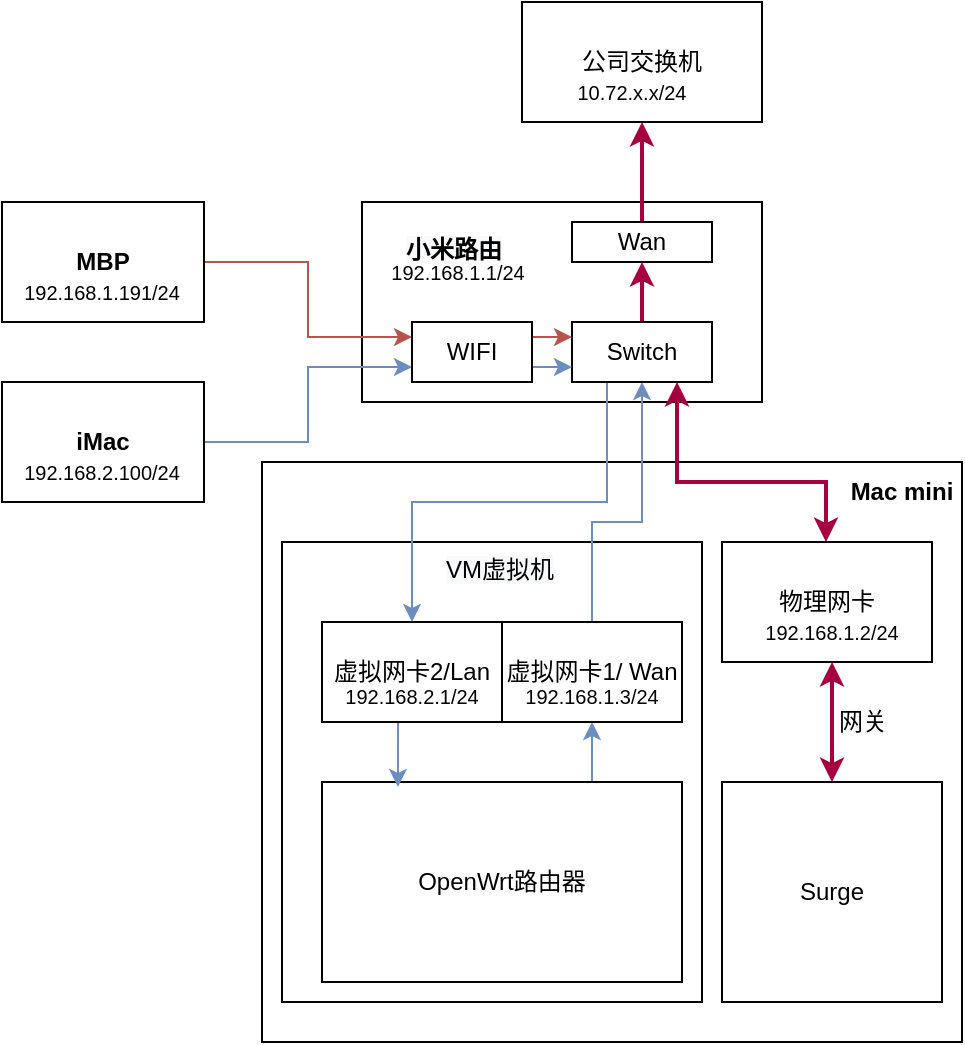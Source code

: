 <mxfile version="18.1.3" type="github">
  <diagram id="gWK721VWxHHNCW9p0_ts" name="Page-1">
    <mxGraphModel dx="722" dy="549" grid="1" gridSize="10" guides="1" tooltips="1" connect="1" arrows="1" fold="1" page="1" pageScale="1" pageWidth="850" pageHeight="1100" math="0" shadow="0">
      <root>
        <mxCell id="0" />
        <mxCell id="1" parent="0" />
        <mxCell id="YrRpA6pv-Kg-ljf40S_Z-31" value="" style="rounded=0;whiteSpace=wrap;html=1;" parent="1" vertex="1">
          <mxGeometry x="250" y="170" width="200" height="100" as="geometry" />
        </mxCell>
        <mxCell id="YrRpA6pv-Kg-ljf40S_Z-32" value="" style="whiteSpace=wrap;html=1;rounded=0;" parent="1" vertex="1">
          <mxGeometry x="200" y="300" width="350" height="290" as="geometry" />
        </mxCell>
        <mxCell id="YrRpA6pv-Kg-ljf40S_Z-34" value="公司交换机" style="whiteSpace=wrap;html=1;rounded=0;" parent="1" vertex="1">
          <mxGeometry x="330" y="70" width="120" height="60" as="geometry" />
        </mxCell>
        <mxCell id="YrRpA6pv-Kg-ljf40S_Z-37" value="Surge" style="rounded=0;whiteSpace=wrap;html=1;" parent="1" vertex="1">
          <mxGeometry x="430" y="460" width="110" height="110" as="geometry" />
        </mxCell>
        <mxCell id="YrRpA6pv-Kg-ljf40S_Z-38" value="" style="rounded=0;whiteSpace=wrap;html=1;" parent="1" vertex="1">
          <mxGeometry x="210" y="340" width="210" height="230" as="geometry" />
        </mxCell>
        <mxCell id="YrRpA6pv-Kg-ljf40S_Z-39" value="&lt;span style=&quot;caret-color: rgb(0, 0, 0); color: rgb(0, 0, 0); font-family: Helvetica; font-size: 12px; font-style: normal; font-variant-caps: normal; letter-spacing: normal; text-align: center; text-indent: 0px; text-transform: none; word-spacing: 0px; -webkit-text-stroke-width: 0px; background-color: rgb(248, 249, 250); text-decoration: none; float: none; display: inline !important;&quot;&gt;VM虚拟机&lt;/span&gt;" style="text;whiteSpace=wrap;html=1;fontStyle=0" parent="1" vertex="1">
          <mxGeometry x="290" y="340" width="65" height="30" as="geometry" />
        </mxCell>
        <mxCell id="d61wTnl6LTkN8rs3XpX--5" style="edgeStyle=orthogonalEdgeStyle;rounded=0;orthogonalLoop=1;jettySize=auto;html=1;exitX=0.75;exitY=0;exitDx=0;exitDy=0;entryX=0.5;entryY=1;entryDx=0;entryDy=0;fillColor=#dae8fc;strokeColor=#6c8ebf;" edge="1" parent="1" source="YrRpA6pv-Kg-ljf40S_Z-41" target="YrRpA6pv-Kg-ljf40S_Z-51">
          <mxGeometry relative="1" as="geometry" />
        </mxCell>
        <mxCell id="YrRpA6pv-Kg-ljf40S_Z-41" value="&lt;span style=&quot;&quot;&gt;OpenWrt路由器&lt;/span&gt;" style="rounded=0;whiteSpace=wrap;html=1;" parent="1" vertex="1">
          <mxGeometry x="230" y="460" width="180" height="100" as="geometry" />
        </mxCell>
        <mxCell id="YrRpA6pv-Kg-ljf40S_Z-46" value="网关" style="text;html=1;align=center;verticalAlign=middle;resizable=0;points=[];autosize=1;strokeColor=none;fillColor=none;" parent="1" vertex="1">
          <mxGeometry x="480" y="420" width="40" height="20" as="geometry" />
        </mxCell>
        <mxCell id="d61wTnl6LTkN8rs3XpX--20" style="edgeStyle=orthogonalEdgeStyle;rounded=0;orthogonalLoop=1;jettySize=auto;html=1;entryX=0;entryY=0.75;entryDx=0;entryDy=0;fillColor=#dae8fc;strokeColor=#6c8ebf;" edge="1" parent="1" source="YrRpA6pv-Kg-ljf40S_Z-49" target="d61wTnl6LTkN8rs3XpX--18">
          <mxGeometry relative="1" as="geometry" />
        </mxCell>
        <mxCell id="YrRpA6pv-Kg-ljf40S_Z-49" value="iMac" style="rounded=0;whiteSpace=wrap;html=1;fontStyle=1" parent="1" vertex="1">
          <mxGeometry x="70" y="260" width="101" height="60" as="geometry" />
        </mxCell>
        <mxCell id="d61wTnl6LTkN8rs3XpX--55" style="edgeStyle=orthogonalEdgeStyle;rounded=0;orthogonalLoop=1;jettySize=auto;html=1;exitX=0.5;exitY=0;exitDx=0;exitDy=0;fontSize=10;startArrow=none;startFill=0;strokeWidth=1;fillColor=#dae8fc;strokeColor=#6c8ebf;" edge="1" parent="1" source="YrRpA6pv-Kg-ljf40S_Z-51" target="d61wTnl6LTkN8rs3XpX--14">
          <mxGeometry relative="1" as="geometry">
            <Array as="points">
              <mxPoint x="365" y="330" />
              <mxPoint x="390" y="330" />
            </Array>
          </mxGeometry>
        </mxCell>
        <mxCell id="YrRpA6pv-Kg-ljf40S_Z-51" value="虚拟网卡1/ Wan" style="whiteSpace=wrap;html=1;rounded=0;" parent="1" vertex="1">
          <mxGeometry x="320" y="380" width="90" height="50" as="geometry" />
        </mxCell>
        <mxCell id="d61wTnl6LTkN8rs3XpX--4" style="edgeStyle=orthogonalEdgeStyle;rounded=0;orthogonalLoop=1;jettySize=auto;html=1;exitX=0.5;exitY=1;exitDx=0;exitDy=0;entryX=0.211;entryY=0.025;entryDx=0;entryDy=0;entryPerimeter=0;fillColor=#dae8fc;strokeColor=#6c8ebf;" edge="1" parent="1" source="YrRpA6pv-Kg-ljf40S_Z-56" target="YrRpA6pv-Kg-ljf40S_Z-41">
          <mxGeometry relative="1" as="geometry" />
        </mxCell>
        <mxCell id="YrRpA6pv-Kg-ljf40S_Z-56" value="虚拟网卡2/Lan" style="whiteSpace=wrap;html=1;rounded=0;" parent="1" vertex="1">
          <mxGeometry x="230" y="380" width="90" height="50" as="geometry" />
        </mxCell>
        <mxCell id="YrRpA6pv-Kg-ljf40S_Z-61" value="Mac mini" style="text;html=1;strokeColor=none;fillColor=none;align=center;verticalAlign=middle;whiteSpace=wrap;rounded=0;fontStyle=1" parent="1" vertex="1">
          <mxGeometry x="490" y="300" width="60" height="30" as="geometry" />
        </mxCell>
        <mxCell id="d61wTnl6LTkN8rs3XpX--8" value="&lt;span style=&quot;caret-color: rgb(0, 0, 0); color: rgb(0, 0, 0); font-family: Helvetica; font-size: 12px; font-style: normal; font-variant-caps: normal; letter-spacing: normal; text-align: center; text-indent: 0px; text-transform: none; word-spacing: 0px; -webkit-text-stroke-width: 0px; background-color: rgb(248, 249, 250); text-decoration: none; float: none; display: inline !important;&quot;&gt;小米路由&lt;/span&gt;" style="text;whiteSpace=wrap;html=1;fontStyle=1" vertex="1" parent="1">
          <mxGeometry x="270" y="180" width="55" height="20" as="geometry" />
        </mxCell>
        <mxCell id="d61wTnl6LTkN8rs3XpX--15" style="edgeStyle=orthogonalEdgeStyle;rounded=0;orthogonalLoop=1;jettySize=auto;html=1;exitX=0.5;exitY=0;exitDx=0;exitDy=0;fillColor=#d80073;strokeColor=#A50040;strokeWidth=2;" edge="1" parent="1" source="d61wTnl6LTkN8rs3XpX--12" target="YrRpA6pv-Kg-ljf40S_Z-34">
          <mxGeometry relative="1" as="geometry" />
        </mxCell>
        <mxCell id="d61wTnl6LTkN8rs3XpX--12" value="Wan" style="rounded=0;whiteSpace=wrap;html=1;" vertex="1" parent="1">
          <mxGeometry x="355" y="180" width="70" height="20" as="geometry" />
        </mxCell>
        <mxCell id="d61wTnl6LTkN8rs3XpX--28" style="edgeStyle=orthogonalEdgeStyle;rounded=0;orthogonalLoop=1;jettySize=auto;html=1;exitX=0.5;exitY=0;exitDx=0;exitDy=0;entryX=0.5;entryY=1;entryDx=0;entryDy=0;fillColor=#d80073;strokeColor=#A50040;strokeWidth=2;" edge="1" parent="1" source="d61wTnl6LTkN8rs3XpX--14" target="d61wTnl6LTkN8rs3XpX--12">
          <mxGeometry relative="1" as="geometry" />
        </mxCell>
        <mxCell id="d61wTnl6LTkN8rs3XpX--56" style="edgeStyle=orthogonalEdgeStyle;rounded=0;orthogonalLoop=1;jettySize=auto;html=1;exitX=0.25;exitY=1;exitDx=0;exitDy=0;entryX=0.5;entryY=0;entryDx=0;entryDy=0;fontSize=10;startArrow=none;startFill=0;strokeWidth=1;fillColor=#dae8fc;strokeColor=#6c8ebf;" edge="1" parent="1" source="d61wTnl6LTkN8rs3XpX--14" target="YrRpA6pv-Kg-ljf40S_Z-56">
          <mxGeometry relative="1" as="geometry">
            <Array as="points">
              <mxPoint x="372" y="320" />
              <mxPoint x="275" y="320" />
            </Array>
          </mxGeometry>
        </mxCell>
        <mxCell id="d61wTnl6LTkN8rs3XpX--60" style="edgeStyle=orthogonalEdgeStyle;rounded=0;orthogonalLoop=1;jettySize=auto;html=1;exitX=0.75;exitY=1;exitDx=0;exitDy=0;fontSize=10;startArrow=classic;startFill=1;strokeWidth=2;fillColor=#d80073;strokeColor=#A50040;" edge="1" parent="1" source="d61wTnl6LTkN8rs3XpX--14" target="d61wTnl6LTkN8rs3XpX--32">
          <mxGeometry relative="1" as="geometry">
            <Array as="points">
              <mxPoint x="408" y="310" />
              <mxPoint x="482" y="310" />
            </Array>
          </mxGeometry>
        </mxCell>
        <mxCell id="d61wTnl6LTkN8rs3XpX--14" value="Switch" style="rounded=0;whiteSpace=wrap;html=1;" vertex="1" parent="1">
          <mxGeometry x="355" y="230" width="70" height="30" as="geometry" />
        </mxCell>
        <mxCell id="d61wTnl6LTkN8rs3XpX--21" style="edgeStyle=orthogonalEdgeStyle;rounded=0;orthogonalLoop=1;jettySize=auto;html=1;exitX=1;exitY=0.5;exitDx=0;exitDy=0;entryX=0;entryY=0.25;entryDx=0;entryDy=0;fillColor=#f8cecc;strokeColor=#b85450;" edge="1" parent="1" source="d61wTnl6LTkN8rs3XpX--16" target="d61wTnl6LTkN8rs3XpX--18">
          <mxGeometry relative="1" as="geometry" />
        </mxCell>
        <mxCell id="d61wTnl6LTkN8rs3XpX--16" value="MBP" style="rounded=0;whiteSpace=wrap;html=1;fontStyle=1" vertex="1" parent="1">
          <mxGeometry x="70" y="170" width="101" height="60" as="geometry" />
        </mxCell>
        <mxCell id="d61wTnl6LTkN8rs3XpX--30" style="edgeStyle=orthogonalEdgeStyle;rounded=0;orthogonalLoop=1;jettySize=auto;html=1;exitX=1;exitY=0.25;exitDx=0;exitDy=0;entryX=0;entryY=0.25;entryDx=0;entryDy=0;strokeWidth=1;fillColor=#f8cecc;strokeColor=#b85450;" edge="1" parent="1" source="d61wTnl6LTkN8rs3XpX--18" target="d61wTnl6LTkN8rs3XpX--14">
          <mxGeometry relative="1" as="geometry" />
        </mxCell>
        <mxCell id="d61wTnl6LTkN8rs3XpX--31" style="edgeStyle=orthogonalEdgeStyle;rounded=0;orthogonalLoop=1;jettySize=auto;html=1;exitX=1;exitY=0.75;exitDx=0;exitDy=0;entryX=0;entryY=0.75;entryDx=0;entryDy=0;strokeWidth=1;fillColor=#dae8fc;strokeColor=#6c8ebf;" edge="1" parent="1" source="d61wTnl6LTkN8rs3XpX--18" target="d61wTnl6LTkN8rs3XpX--14">
          <mxGeometry relative="1" as="geometry" />
        </mxCell>
        <mxCell id="d61wTnl6LTkN8rs3XpX--18" value="WIFI" style="rounded=0;whiteSpace=wrap;html=1;" vertex="1" parent="1">
          <mxGeometry x="275" y="230" width="60" height="30" as="geometry" />
        </mxCell>
        <mxCell id="d61wTnl6LTkN8rs3XpX--32" value="物理网卡" style="rounded=0;whiteSpace=wrap;html=1;" vertex="1" parent="1">
          <mxGeometry x="430" y="340" width="105" height="60" as="geometry" />
        </mxCell>
        <mxCell id="d61wTnl6LTkN8rs3XpX--45" value="10.72.x.x/24" style="text;html=1;strokeColor=none;fillColor=none;align=center;verticalAlign=middle;whiteSpace=wrap;rounded=0;fontSize=10;" vertex="1" parent="1">
          <mxGeometry x="355" y="100" width="60" height="30" as="geometry" />
        </mxCell>
        <mxCell id="d61wTnl6LTkN8rs3XpX--46" value="192.168.1.1/24" style="text;html=1;strokeColor=none;fillColor=none;align=center;verticalAlign=middle;whiteSpace=wrap;rounded=0;fontSize=10;" vertex="1" parent="1">
          <mxGeometry x="267.5" y="190" width="60" height="30" as="geometry" />
        </mxCell>
        <mxCell id="d61wTnl6LTkN8rs3XpX--47" value="192.168.1.191/24" style="text;html=1;strokeColor=none;fillColor=none;align=center;verticalAlign=middle;whiteSpace=wrap;rounded=0;fontSize=10;" vertex="1" parent="1">
          <mxGeometry x="90" y="200" width="60" height="30" as="geometry" />
        </mxCell>
        <mxCell id="d61wTnl6LTkN8rs3XpX--48" value="192.168.2.100/24" style="text;html=1;strokeColor=none;fillColor=none;align=center;verticalAlign=middle;whiteSpace=wrap;rounded=0;fontSize=10;" vertex="1" parent="1">
          <mxGeometry x="90" y="290" width="60" height="30" as="geometry" />
        </mxCell>
        <mxCell id="d61wTnl6LTkN8rs3XpX--49" value="192.168.2.1/24" style="text;html=1;strokeColor=none;fillColor=none;align=center;verticalAlign=middle;whiteSpace=wrap;rounded=0;fontSize=10;" vertex="1" parent="1">
          <mxGeometry x="245" y="402" width="60" height="30" as="geometry" />
        </mxCell>
        <mxCell id="d61wTnl6LTkN8rs3XpX--62" style="edgeStyle=orthogonalEdgeStyle;rounded=0;orthogonalLoop=1;jettySize=auto;html=1;exitX=0.5;exitY=1;exitDx=0;exitDy=0;entryX=0.5;entryY=0;entryDx=0;entryDy=0;fontSize=10;startArrow=classic;startFill=1;strokeWidth=2;fillColor=#d80073;strokeColor=#A50040;" edge="1" parent="1" source="d61wTnl6LTkN8rs3XpX--50" target="YrRpA6pv-Kg-ljf40S_Z-37">
          <mxGeometry relative="1" as="geometry" />
        </mxCell>
        <mxCell id="d61wTnl6LTkN8rs3XpX--50" value="192.168.1.2/24" style="text;html=1;strokeColor=none;fillColor=none;align=center;verticalAlign=middle;whiteSpace=wrap;rounded=0;fontSize=10;" vertex="1" parent="1">
          <mxGeometry x="455" y="370" width="60" height="30" as="geometry" />
        </mxCell>
        <mxCell id="d61wTnl6LTkN8rs3XpX--51" value="192.168.1.3/24" style="text;html=1;strokeColor=none;fillColor=none;align=center;verticalAlign=middle;whiteSpace=wrap;rounded=0;fontSize=10;" vertex="1" parent="1">
          <mxGeometry x="335" y="402" width="60" height="30" as="geometry" />
        </mxCell>
        <mxCell id="d61wTnl6LTkN8rs3XpX--58" style="edgeStyle=orthogonalEdgeStyle;rounded=0;orthogonalLoop=1;jettySize=auto;html=1;exitX=0.5;exitY=1;exitDx=0;exitDy=0;fontSize=10;startArrow=none;startFill=0;strokeWidth=1;" edge="1" parent="1" source="YrRpA6pv-Kg-ljf40S_Z-38" target="YrRpA6pv-Kg-ljf40S_Z-38">
          <mxGeometry relative="1" as="geometry" />
        </mxCell>
      </root>
    </mxGraphModel>
  </diagram>
</mxfile>
